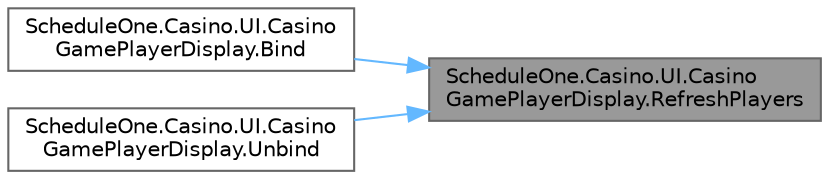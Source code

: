 digraph "ScheduleOne.Casino.UI.CasinoGamePlayerDisplay.RefreshPlayers"
{
 // LATEX_PDF_SIZE
  bgcolor="transparent";
  edge [fontname=Helvetica,fontsize=10,labelfontname=Helvetica,labelfontsize=10];
  node [fontname=Helvetica,fontsize=10,shape=box,height=0.2,width=0.4];
  rankdir="RL";
  Node1 [id="Node000001",label="ScheduleOne.Casino.UI.Casino\lGamePlayerDisplay.RefreshPlayers",height=0.2,width=0.4,color="gray40", fillcolor="grey60", style="filled", fontcolor="black",tooltip=" "];
  Node1 -> Node2 [id="edge1_Node000001_Node000002",dir="back",color="steelblue1",style="solid",tooltip=" "];
  Node2 [id="Node000002",label="ScheduleOne.Casino.UI.Casino\lGamePlayerDisplay.Bind",height=0.2,width=0.4,color="grey40", fillcolor="white", style="filled",URL="$class_schedule_one_1_1_casino_1_1_u_i_1_1_casino_game_player_display.html#a368e63849aadcb5cde4e9f46d5876640",tooltip=" "];
  Node1 -> Node3 [id="edge2_Node000001_Node000003",dir="back",color="steelblue1",style="solid",tooltip=" "];
  Node3 [id="Node000003",label="ScheduleOne.Casino.UI.Casino\lGamePlayerDisplay.Unbind",height=0.2,width=0.4,color="grey40", fillcolor="white", style="filled",URL="$class_schedule_one_1_1_casino_1_1_u_i_1_1_casino_game_player_display.html#aefd2e2b57a398aab346fbd1f28cf36ce",tooltip=" "];
}
